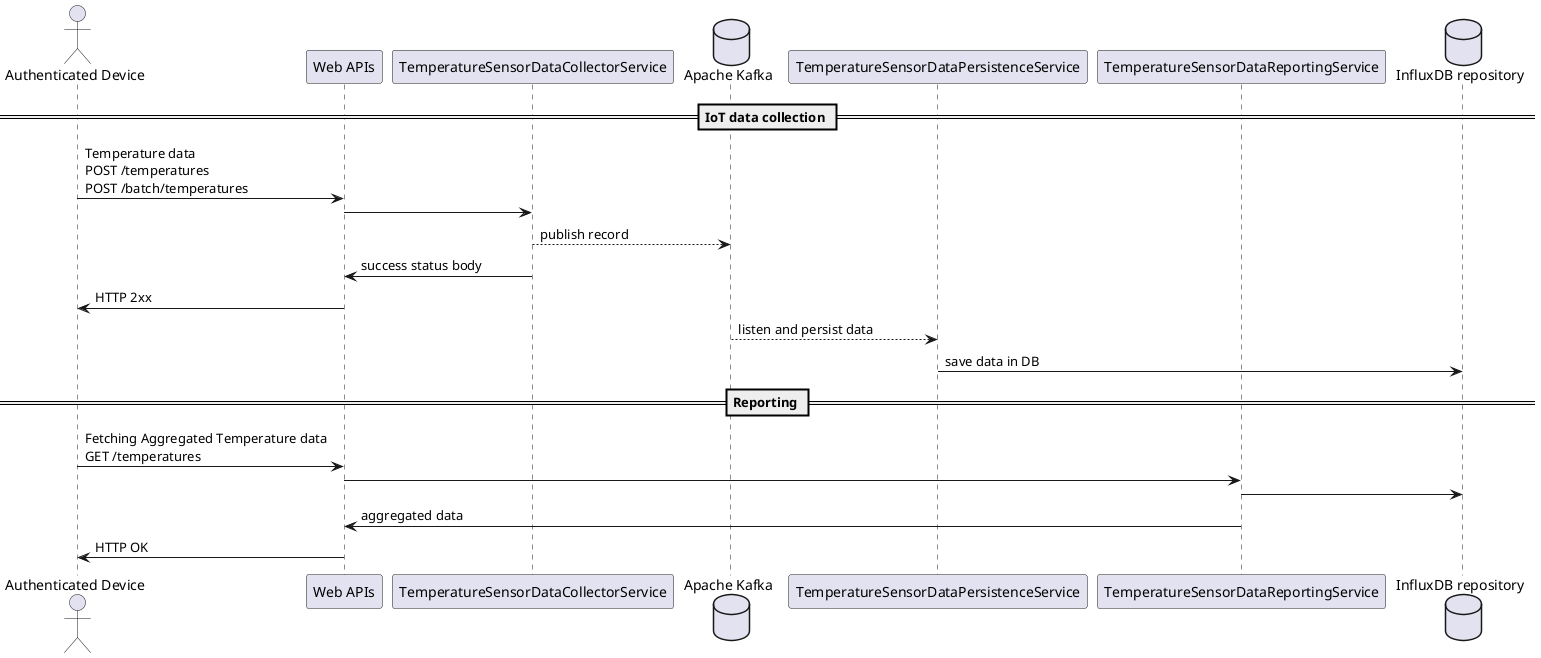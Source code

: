 @startuml

actor "Authenticated Device" as DEVICE
participant "Web APIs" as WebAPIs
participant TemperatureSensorDataCollectorService as TSDCS
database "Apache Kafka" as KAFKA
participant TemperatureSensorDataPersistenceService as TSDPS
participant TemperatureSensorDataReportingService as TSDRS
database "InfluxDB repository" as DomainDataStore

== IoT data collection ==

DEVICE -> WebAPIs : Temperature data\nPOST /temperatures\nPOST /batch/temperatures
WebAPIs -> TSDCS
TSDCS --> KAFKA : publish record
TSDCS -> WebAPIs : success status body
WebAPIs -> DEVICE : HTTP 2xx
KAFKA --> TSDPS : listen and persist data
TSDPS -> DomainDataStore : save data in DB


== Reporting ==

DEVICE -> WebAPIs : Fetching Aggregated Temperature data\nGET /temperatures
WebAPIs -> TSDRS
TSDRS -> DomainDataStore
TSDRS -> WebAPIs : aggregated data
WebAPIs -> DEVICE : HTTP OK


@enduml